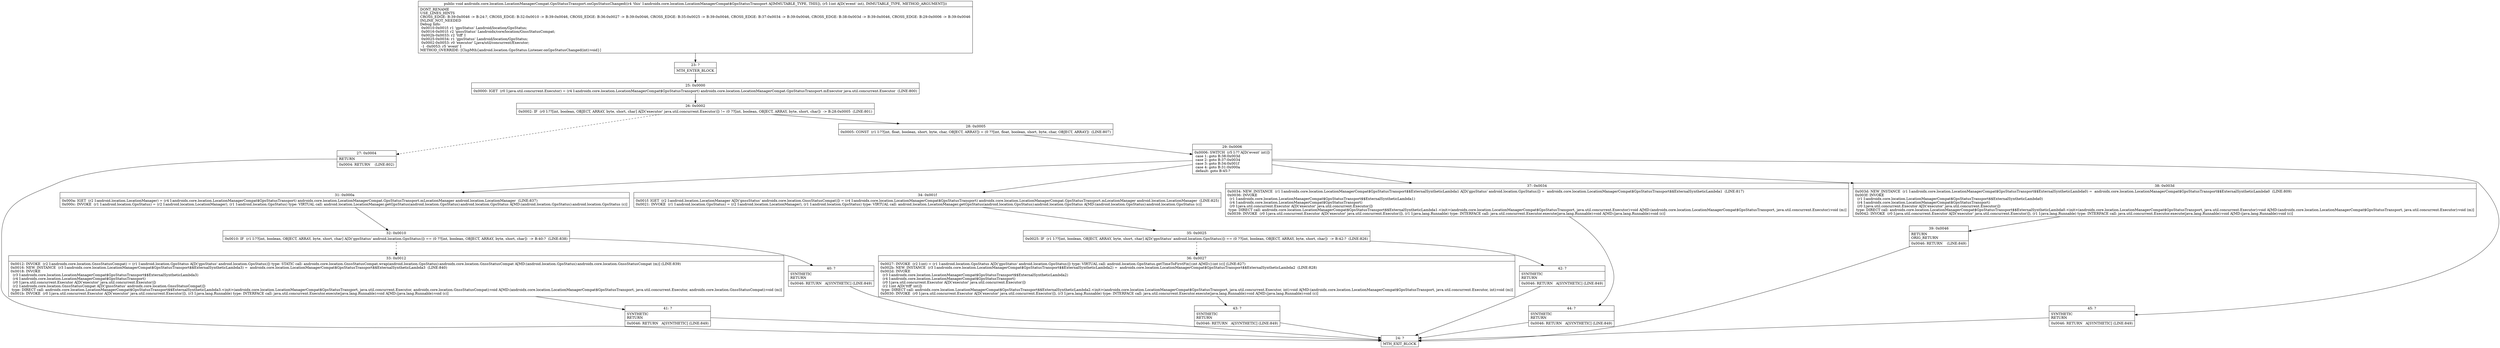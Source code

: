 digraph "CFG forandroidx.core.location.LocationManagerCompat.GpsStatusTransport.onGpsStatusChanged(I)V" {
Node_23 [shape=record,label="{23\:\ ?|MTH_ENTER_BLOCK\l}"];
Node_25 [shape=record,label="{25\:\ 0x0000|0x0000: IGET  (r0 I:java.util.concurrent.Executor) = (r4 I:androidx.core.location.LocationManagerCompat$GpsStatusTransport) androidx.core.location.LocationManagerCompat.GpsStatusTransport.mExecutor java.util.concurrent.Executor  (LINE:800)\l}"];
Node_26 [shape=record,label="{26\:\ 0x0002|0x0002: IF  (r0 I:??[int, boolean, OBJECT, ARRAY, byte, short, char] A[D('executor' java.util.concurrent.Executor)]) != (0 ??[int, boolean, OBJECT, ARRAY, byte, short, char])  \-\> B:28:0x0005  (LINE:801)\l}"];
Node_27 [shape=record,label="{27\:\ 0x0004|RETURN\l|0x0004: RETURN    (LINE:802)\l}"];
Node_24 [shape=record,label="{24\:\ ?|MTH_EXIT_BLOCK\l}"];
Node_28 [shape=record,label="{28\:\ 0x0005|0x0005: CONST  (r1 I:??[int, float, boolean, short, byte, char, OBJECT, ARRAY]) = (0 ??[int, float, boolean, short, byte, char, OBJECT, ARRAY])  (LINE:807)\l}"];
Node_29 [shape=record,label="{29\:\ 0x0006|0x0006: SWITCH  (r5 I:?? A[D('event' int)])\l case 1: goto B:38:0x003d\l case 2: goto B:37:0x0034\l case 3: goto B:34:0x001f\l case 4: goto B:31:0x000a\l default: goto B:45:? \l}"];
Node_31 [shape=record,label="{31\:\ 0x000a|0x000a: IGET  (r2 I:android.location.LocationManager) = (r4 I:androidx.core.location.LocationManagerCompat$GpsStatusTransport) androidx.core.location.LocationManagerCompat.GpsStatusTransport.mLocationManager android.location.LocationManager  (LINE:837)\l0x000c: INVOKE  (r1 I:android.location.GpsStatus) = (r2 I:android.location.LocationManager), (r1 I:android.location.GpsStatus) type: VIRTUAL call: android.location.LocationManager.getGpsStatus(android.location.GpsStatus):android.location.GpsStatus A[MD:(android.location.GpsStatus):android.location.GpsStatus (c)]\l}"];
Node_32 [shape=record,label="{32\:\ 0x0010|0x0010: IF  (r1 I:??[int, boolean, OBJECT, ARRAY, byte, short, char] A[D('gpsStatus' android.location.GpsStatus)]) == (0 ??[int, boolean, OBJECT, ARRAY, byte, short, char])  \-\> B:40:?  (LINE:838)\l}"];
Node_33 [shape=record,label="{33\:\ 0x0012|0x0012: INVOKE  (r2 I:androidx.core.location.GnssStatusCompat) = (r1 I:android.location.GpsStatus A[D('gpsStatus' android.location.GpsStatus)]) type: STATIC call: androidx.core.location.GnssStatusCompat.wrap(android.location.GpsStatus):androidx.core.location.GnssStatusCompat A[MD:(android.location.GpsStatus):androidx.core.location.GnssStatusCompat (m)] (LINE:839)\l0x0016: NEW_INSTANCE  (r3 I:androidx.core.location.LocationManagerCompat$GpsStatusTransport$$ExternalSyntheticLambda3) =  androidx.core.location.LocationManagerCompat$GpsStatusTransport$$ExternalSyntheticLambda3  (LINE:840)\l0x0018: INVOKE  \l  (r3 I:androidx.core.location.LocationManagerCompat$GpsStatusTransport$$ExternalSyntheticLambda3)\l  (r4 I:androidx.core.location.LocationManagerCompat$GpsStatusTransport)\l  (r0 I:java.util.concurrent.Executor A[D('executor' java.util.concurrent.Executor)])\l  (r2 I:androidx.core.location.GnssStatusCompat A[D('gnssStatus' androidx.core.location.GnssStatusCompat)])\l type: DIRECT call: androidx.core.location.LocationManagerCompat$GpsStatusTransport$$ExternalSyntheticLambda3.\<init\>(androidx.core.location.LocationManagerCompat$GpsStatusTransport, java.util.concurrent.Executor, androidx.core.location.GnssStatusCompat):void A[MD:(androidx.core.location.LocationManagerCompat$GpsStatusTransport, java.util.concurrent.Executor, androidx.core.location.GnssStatusCompat):void (m)]\l0x001b: INVOKE  (r0 I:java.util.concurrent.Executor A[D('executor' java.util.concurrent.Executor)]), (r3 I:java.lang.Runnable) type: INTERFACE call: java.util.concurrent.Executor.execute(java.lang.Runnable):void A[MD:(java.lang.Runnable):void (c)]\l}"];
Node_41 [shape=record,label="{41\:\ ?|SYNTHETIC\lRETURN\l|0x0046: RETURN   A[SYNTHETIC] (LINE:849)\l}"];
Node_40 [shape=record,label="{40\:\ ?|SYNTHETIC\lRETURN\l|0x0046: RETURN   A[SYNTHETIC] (LINE:849)\l}"];
Node_34 [shape=record,label="{34\:\ 0x001f|0x001f: IGET  (r2 I:android.location.LocationManager A[D('gnssStatus' androidx.core.location.GnssStatusCompat)]) = (r4 I:androidx.core.location.LocationManagerCompat$GpsStatusTransport) androidx.core.location.LocationManagerCompat.GpsStatusTransport.mLocationManager android.location.LocationManager  (LINE:825)\l0x0021: INVOKE  (r1 I:android.location.GpsStatus) = (r2 I:android.location.LocationManager), (r1 I:android.location.GpsStatus) type: VIRTUAL call: android.location.LocationManager.getGpsStatus(android.location.GpsStatus):android.location.GpsStatus A[MD:(android.location.GpsStatus):android.location.GpsStatus (c)]\l}"];
Node_35 [shape=record,label="{35\:\ 0x0025|0x0025: IF  (r1 I:??[int, boolean, OBJECT, ARRAY, byte, short, char] A[D('gpsStatus' android.location.GpsStatus)]) == (0 ??[int, boolean, OBJECT, ARRAY, byte, short, char])  \-\> B:42:?  (LINE:826)\l}"];
Node_36 [shape=record,label="{36\:\ 0x0027|0x0027: INVOKE  (r2 I:int) = (r1 I:android.location.GpsStatus A[D('gpsStatus' android.location.GpsStatus)]) type: VIRTUAL call: android.location.GpsStatus.getTimeToFirstFix():int A[MD:():int (c)] (LINE:827)\l0x002b: NEW_INSTANCE  (r3 I:androidx.core.location.LocationManagerCompat$GpsStatusTransport$$ExternalSyntheticLambda2) =  androidx.core.location.LocationManagerCompat$GpsStatusTransport$$ExternalSyntheticLambda2  (LINE:828)\l0x002d: INVOKE  \l  (r3 I:androidx.core.location.LocationManagerCompat$GpsStatusTransport$$ExternalSyntheticLambda2)\l  (r4 I:androidx.core.location.LocationManagerCompat$GpsStatusTransport)\l  (r0 I:java.util.concurrent.Executor A[D('executor' java.util.concurrent.Executor)])\l  (r2 I:int A[D('ttff' int)])\l type: DIRECT call: androidx.core.location.LocationManagerCompat$GpsStatusTransport$$ExternalSyntheticLambda2.\<init\>(androidx.core.location.LocationManagerCompat$GpsStatusTransport, java.util.concurrent.Executor, int):void A[MD:(androidx.core.location.LocationManagerCompat$GpsStatusTransport, java.util.concurrent.Executor, int):void (m)]\l0x0030: INVOKE  (r0 I:java.util.concurrent.Executor A[D('executor' java.util.concurrent.Executor)]), (r3 I:java.lang.Runnable) type: INTERFACE call: java.util.concurrent.Executor.execute(java.lang.Runnable):void A[MD:(java.lang.Runnable):void (c)]\l}"];
Node_43 [shape=record,label="{43\:\ ?|SYNTHETIC\lRETURN\l|0x0046: RETURN   A[SYNTHETIC] (LINE:849)\l}"];
Node_42 [shape=record,label="{42\:\ ?|SYNTHETIC\lRETURN\l|0x0046: RETURN   A[SYNTHETIC] (LINE:849)\l}"];
Node_37 [shape=record,label="{37\:\ 0x0034|0x0034: NEW_INSTANCE  (r1 I:androidx.core.location.LocationManagerCompat$GpsStatusTransport$$ExternalSyntheticLambda1 A[D('gpsStatus' android.location.GpsStatus)]) =  androidx.core.location.LocationManagerCompat$GpsStatusTransport$$ExternalSyntheticLambda1  (LINE:817)\l0x0036: INVOKE  \l  (r1 I:androidx.core.location.LocationManagerCompat$GpsStatusTransport$$ExternalSyntheticLambda1)\l  (r4 I:androidx.core.location.LocationManagerCompat$GpsStatusTransport)\l  (r0 I:java.util.concurrent.Executor A[D('executor' java.util.concurrent.Executor)])\l type: DIRECT call: androidx.core.location.LocationManagerCompat$GpsStatusTransport$$ExternalSyntheticLambda1.\<init\>(androidx.core.location.LocationManagerCompat$GpsStatusTransport, java.util.concurrent.Executor):void A[MD:(androidx.core.location.LocationManagerCompat$GpsStatusTransport, java.util.concurrent.Executor):void (m)]\l0x0039: INVOKE  (r0 I:java.util.concurrent.Executor A[D('executor' java.util.concurrent.Executor)]), (r1 I:java.lang.Runnable) type: INTERFACE call: java.util.concurrent.Executor.execute(java.lang.Runnable):void A[MD:(java.lang.Runnable):void (c)]\l}"];
Node_44 [shape=record,label="{44\:\ ?|SYNTHETIC\lRETURN\l|0x0046: RETURN   A[SYNTHETIC] (LINE:849)\l}"];
Node_38 [shape=record,label="{38\:\ 0x003d|0x003d: NEW_INSTANCE  (r1 I:androidx.core.location.LocationManagerCompat$GpsStatusTransport$$ExternalSyntheticLambda0) =  androidx.core.location.LocationManagerCompat$GpsStatusTransport$$ExternalSyntheticLambda0  (LINE:809)\l0x003f: INVOKE  \l  (r1 I:androidx.core.location.LocationManagerCompat$GpsStatusTransport$$ExternalSyntheticLambda0)\l  (r4 I:androidx.core.location.LocationManagerCompat$GpsStatusTransport)\l  (r0 I:java.util.concurrent.Executor A[D('executor' java.util.concurrent.Executor)])\l type: DIRECT call: androidx.core.location.LocationManagerCompat$GpsStatusTransport$$ExternalSyntheticLambda0.\<init\>(androidx.core.location.LocationManagerCompat$GpsStatusTransport, java.util.concurrent.Executor):void A[MD:(androidx.core.location.LocationManagerCompat$GpsStatusTransport, java.util.concurrent.Executor):void (m)]\l0x0042: INVOKE  (r0 I:java.util.concurrent.Executor A[D('executor' java.util.concurrent.Executor)]), (r1 I:java.lang.Runnable) type: INTERFACE call: java.util.concurrent.Executor.execute(java.lang.Runnable):void A[MD:(java.lang.Runnable):void (c)]\l}"];
Node_39 [shape=record,label="{39\:\ 0x0046|RETURN\lORIG_RETURN\l|0x0046: RETURN    (LINE:849)\l}"];
Node_45 [shape=record,label="{45\:\ ?|SYNTHETIC\lRETURN\l|0x0046: RETURN   A[SYNTHETIC] (LINE:849)\l}"];
MethodNode[shape=record,label="{public void androidx.core.location.LocationManagerCompat.GpsStatusTransport.onGpsStatusChanged((r4 'this' I:androidx.core.location.LocationManagerCompat$GpsStatusTransport A[IMMUTABLE_TYPE, THIS]), (r5 I:int A[D('event' int), IMMUTABLE_TYPE, METHOD_ARGUMENT]))  | DONT_RENAME\lUSE_LINES_HINTS\lCROSS_EDGE: B:39:0x0046 \-\> B:24:?, CROSS_EDGE: B:32:0x0010 \-\> B:39:0x0046, CROSS_EDGE: B:36:0x0027 \-\> B:39:0x0046, CROSS_EDGE: B:35:0x0025 \-\> B:39:0x0046, CROSS_EDGE: B:37:0x0034 \-\> B:39:0x0046, CROSS_EDGE: B:38:0x003d \-\> B:39:0x0046, CROSS_EDGE: B:29:0x0006 \-\> B:39:0x0046\lINLINE_NOT_NEEDED\lDebug Info:\l  0x0010\-0x001f: r1 'gpsStatus' Landroid\/location\/GpsStatus;\l  0x0016\-0x001f: r2 'gnssStatus' Landroidx\/core\/location\/GnssStatusCompat;\l  0x002b\-0x0033: r2 'ttff' I\l  0x0025\-0x0034: r1 'gpsStatus' Landroid\/location\/GpsStatus;\l  0x0002\-0x0053: r0 'executor' Ljava\/util\/concurrent\/Executor;\l  \-1 \-0x0053: r5 'event' I\lMETHOD_OVERRIDE: [ClspMth\{android.location.GpsStatus.Listener.onGpsStatusChanged(int):void\}]\l}"];
MethodNode -> Node_23;Node_23 -> Node_25;
Node_25 -> Node_26;
Node_26 -> Node_27[style=dashed];
Node_26 -> Node_28;
Node_27 -> Node_24;
Node_28 -> Node_29;
Node_29 -> Node_31;
Node_29 -> Node_34;
Node_29 -> Node_37;
Node_29 -> Node_38;
Node_29 -> Node_45;
Node_31 -> Node_32;
Node_32 -> Node_33[style=dashed];
Node_32 -> Node_40;
Node_33 -> Node_41;
Node_41 -> Node_24;
Node_40 -> Node_24;
Node_34 -> Node_35;
Node_35 -> Node_36[style=dashed];
Node_35 -> Node_42;
Node_36 -> Node_43;
Node_43 -> Node_24;
Node_42 -> Node_24;
Node_37 -> Node_44;
Node_44 -> Node_24;
Node_38 -> Node_39;
Node_39 -> Node_24;
Node_45 -> Node_24;
}

